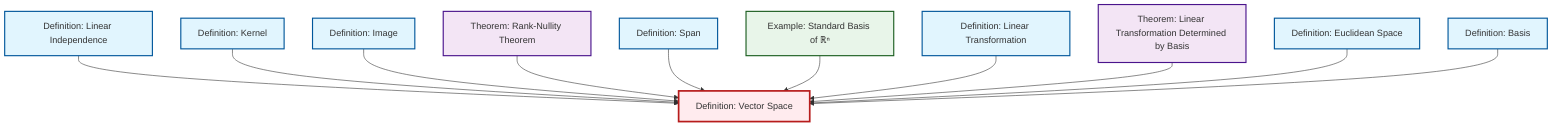 graph TD
    classDef definition fill:#e1f5fe,stroke:#01579b,stroke-width:2px
    classDef theorem fill:#f3e5f5,stroke:#4a148c,stroke-width:2px
    classDef axiom fill:#fff3e0,stroke:#e65100,stroke-width:2px
    classDef example fill:#e8f5e9,stroke:#1b5e20,stroke-width:2px
    classDef current fill:#ffebee,stroke:#b71c1c,stroke-width:3px
    def-kernel["Definition: Kernel"]:::definition
    ex-standard-basis-rn["Example: Standard Basis of ℝⁿ"]:::example
    def-image["Definition: Image"]:::definition
    def-vector-space["Definition: Vector Space"]:::definition
    thm-rank-nullity["Theorem: Rank-Nullity Theorem"]:::theorem
    def-basis["Definition: Basis"]:::definition
    def-linear-transformation["Definition: Linear Transformation"]:::definition
    def-linear-independence["Definition: Linear Independence"]:::definition
    thm-linear-transformation-basis["Theorem: Linear Transformation Determined by Basis"]:::theorem
    def-euclidean-space["Definition: Euclidean Space"]:::definition
    def-span["Definition: Span"]:::definition
    def-linear-independence --> def-vector-space
    def-kernel --> def-vector-space
    def-image --> def-vector-space
    thm-rank-nullity --> def-vector-space
    def-span --> def-vector-space
    ex-standard-basis-rn --> def-vector-space
    def-linear-transformation --> def-vector-space
    thm-linear-transformation-basis --> def-vector-space
    def-euclidean-space --> def-vector-space
    def-basis --> def-vector-space
    class def-vector-space current